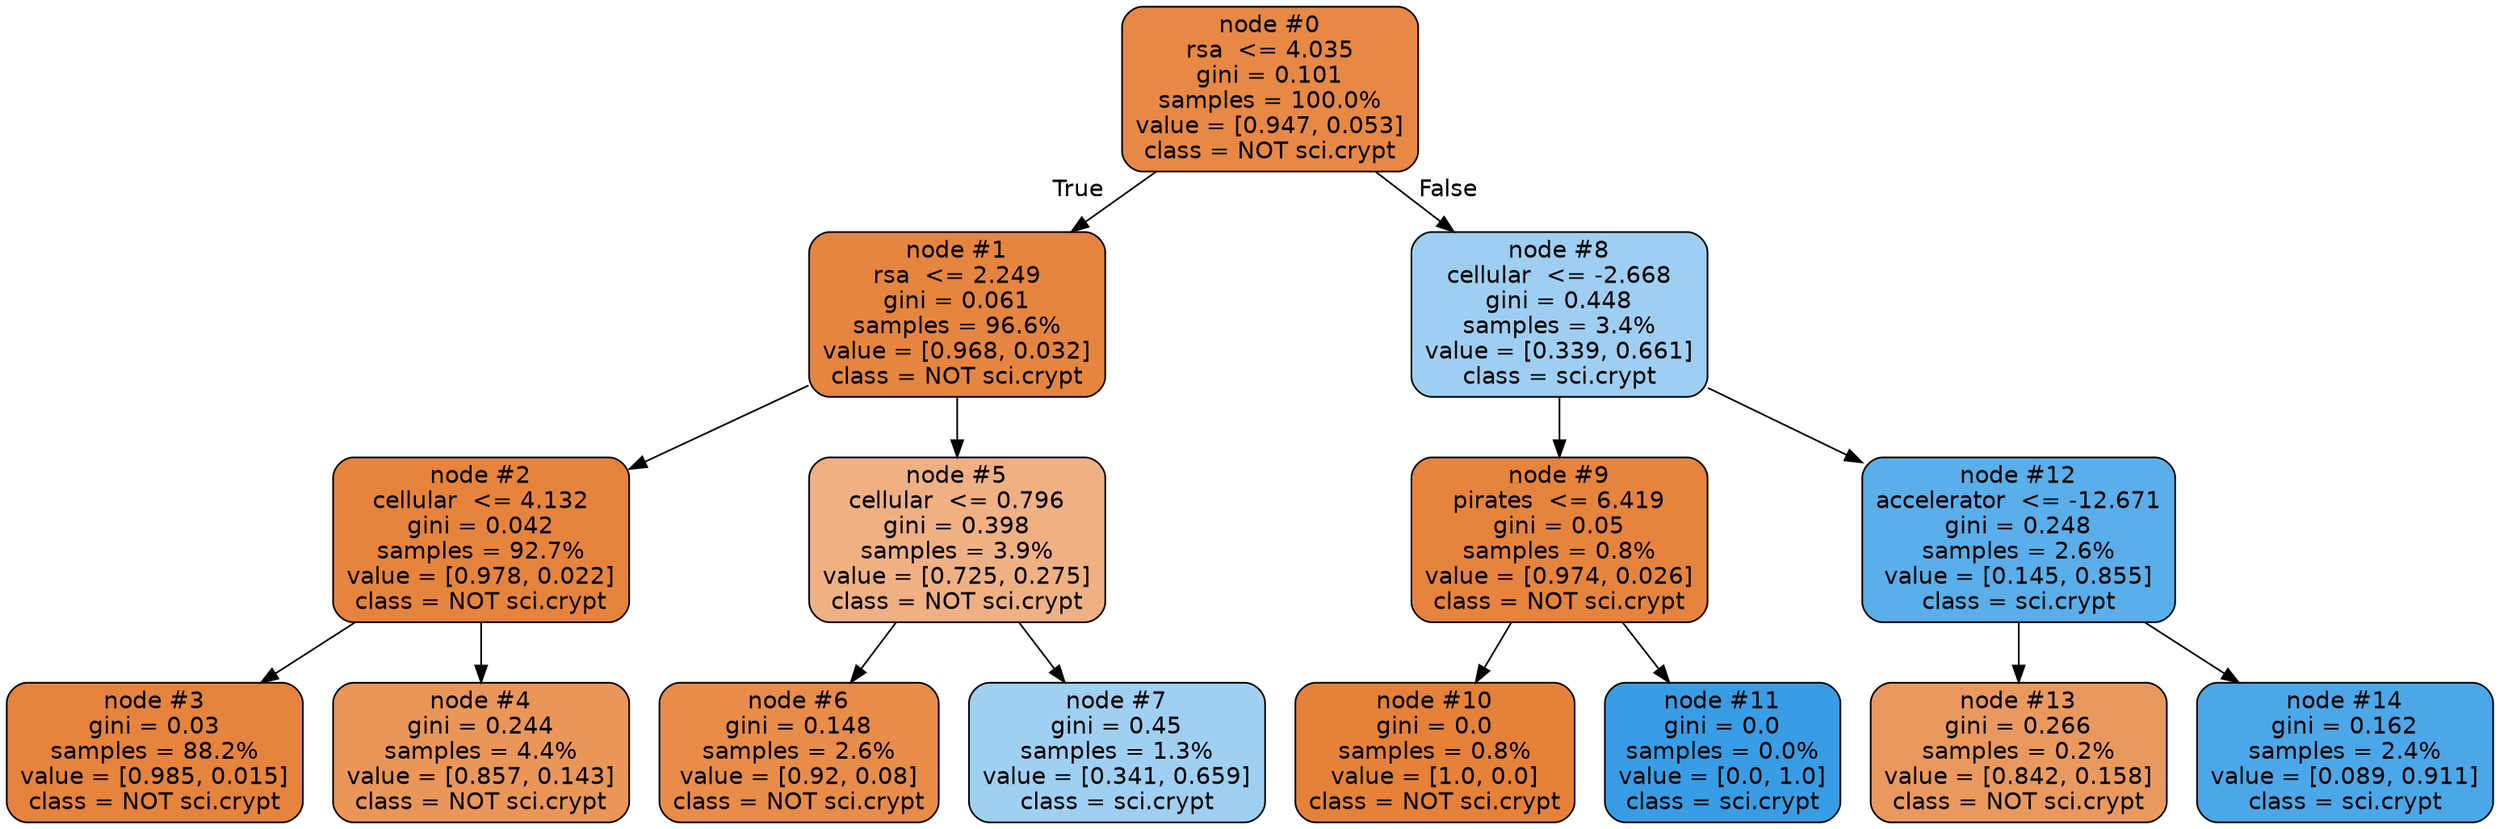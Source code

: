 digraph Tree {
node [shape=box, style="filled, rounded", color="black", fontname=helvetica] ;
edge [fontname=helvetica] ;
0 [label="node #0\nrsa  <= 4.035\ngini = 0.101\nsamples = 100.0%\nvalue = [0.947, 0.053]\nclass = NOT sci.crypt", fillcolor="#e58139f1"] ;
1 [label="node #1\nrsa  <= 2.249\ngini = 0.061\nsamples = 96.6%\nvalue = [0.968, 0.032]\nclass = NOT sci.crypt", fillcolor="#e58139f7"] ;
0 -> 1 [labeldistance=2.5, labelangle=45, headlabel="True"] ;
2 [label="node #2\ncellular  <= 4.132\ngini = 0.042\nsamples = 92.7%\nvalue = [0.978, 0.022]\nclass = NOT sci.crypt", fillcolor="#e58139f9"] ;
1 -> 2 ;
3 [label="node #3\ngini = 0.03\nsamples = 88.2%\nvalue = [0.985, 0.015]\nclass = NOT sci.crypt", fillcolor="#e58139fb"] ;
2 -> 3 ;
4 [label="node #4\ngini = 0.244\nsamples = 4.4%\nvalue = [0.857, 0.143]\nclass = NOT sci.crypt", fillcolor="#e58139d5"] ;
2 -> 4 ;
5 [label="node #5\ncellular  <= 0.796\ngini = 0.398\nsamples = 3.9%\nvalue = [0.725, 0.275]\nclass = NOT sci.crypt", fillcolor="#e581399e"] ;
1 -> 5 ;
6 [label="node #6\ngini = 0.148\nsamples = 2.6%\nvalue = [0.92, 0.08]\nclass = NOT sci.crypt", fillcolor="#e58139e9"] ;
5 -> 6 ;
7 [label="node #7\ngini = 0.45\nsamples = 1.3%\nvalue = [0.341, 0.659]\nclass = sci.crypt", fillcolor="#399de57b"] ;
5 -> 7 ;
8 [label="node #8\ncellular  <= -2.668\ngini = 0.448\nsamples = 3.4%\nvalue = [0.339, 0.661]\nclass = sci.crypt", fillcolor="#399de57c"] ;
0 -> 8 [labeldistance=2.5, labelangle=-45, headlabel="False"] ;
9 [label="node #9\npirates  <= 6.419\ngini = 0.05\nsamples = 0.8%\nvalue = [0.974, 0.026]\nclass = NOT sci.crypt", fillcolor="#e58139f8"] ;
8 -> 9 ;
10 [label="node #10\ngini = 0.0\nsamples = 0.8%\nvalue = [1.0, 0.0]\nclass = NOT sci.crypt", fillcolor="#e58139ff"] ;
9 -> 10 ;
11 [label="node #11\ngini = 0.0\nsamples = 0.0%\nvalue = [0.0, 1.0]\nclass = sci.crypt", fillcolor="#399de5ff"] ;
9 -> 11 ;
12 [label="node #12\naccelerator  <= -12.671\ngini = 0.248\nsamples = 2.6%\nvalue = [0.145, 0.855]\nclass = sci.crypt", fillcolor="#399de5d4"] ;
8 -> 12 ;
13 [label="node #13\ngini = 0.266\nsamples = 0.2%\nvalue = [0.842, 0.158]\nclass = NOT sci.crypt", fillcolor="#e58139cf"] ;
12 -> 13 ;
14 [label="node #14\ngini = 0.162\nsamples = 2.4%\nvalue = [0.089, 0.911]\nclass = sci.crypt", fillcolor="#399de5e6"] ;
12 -> 14 ;
}